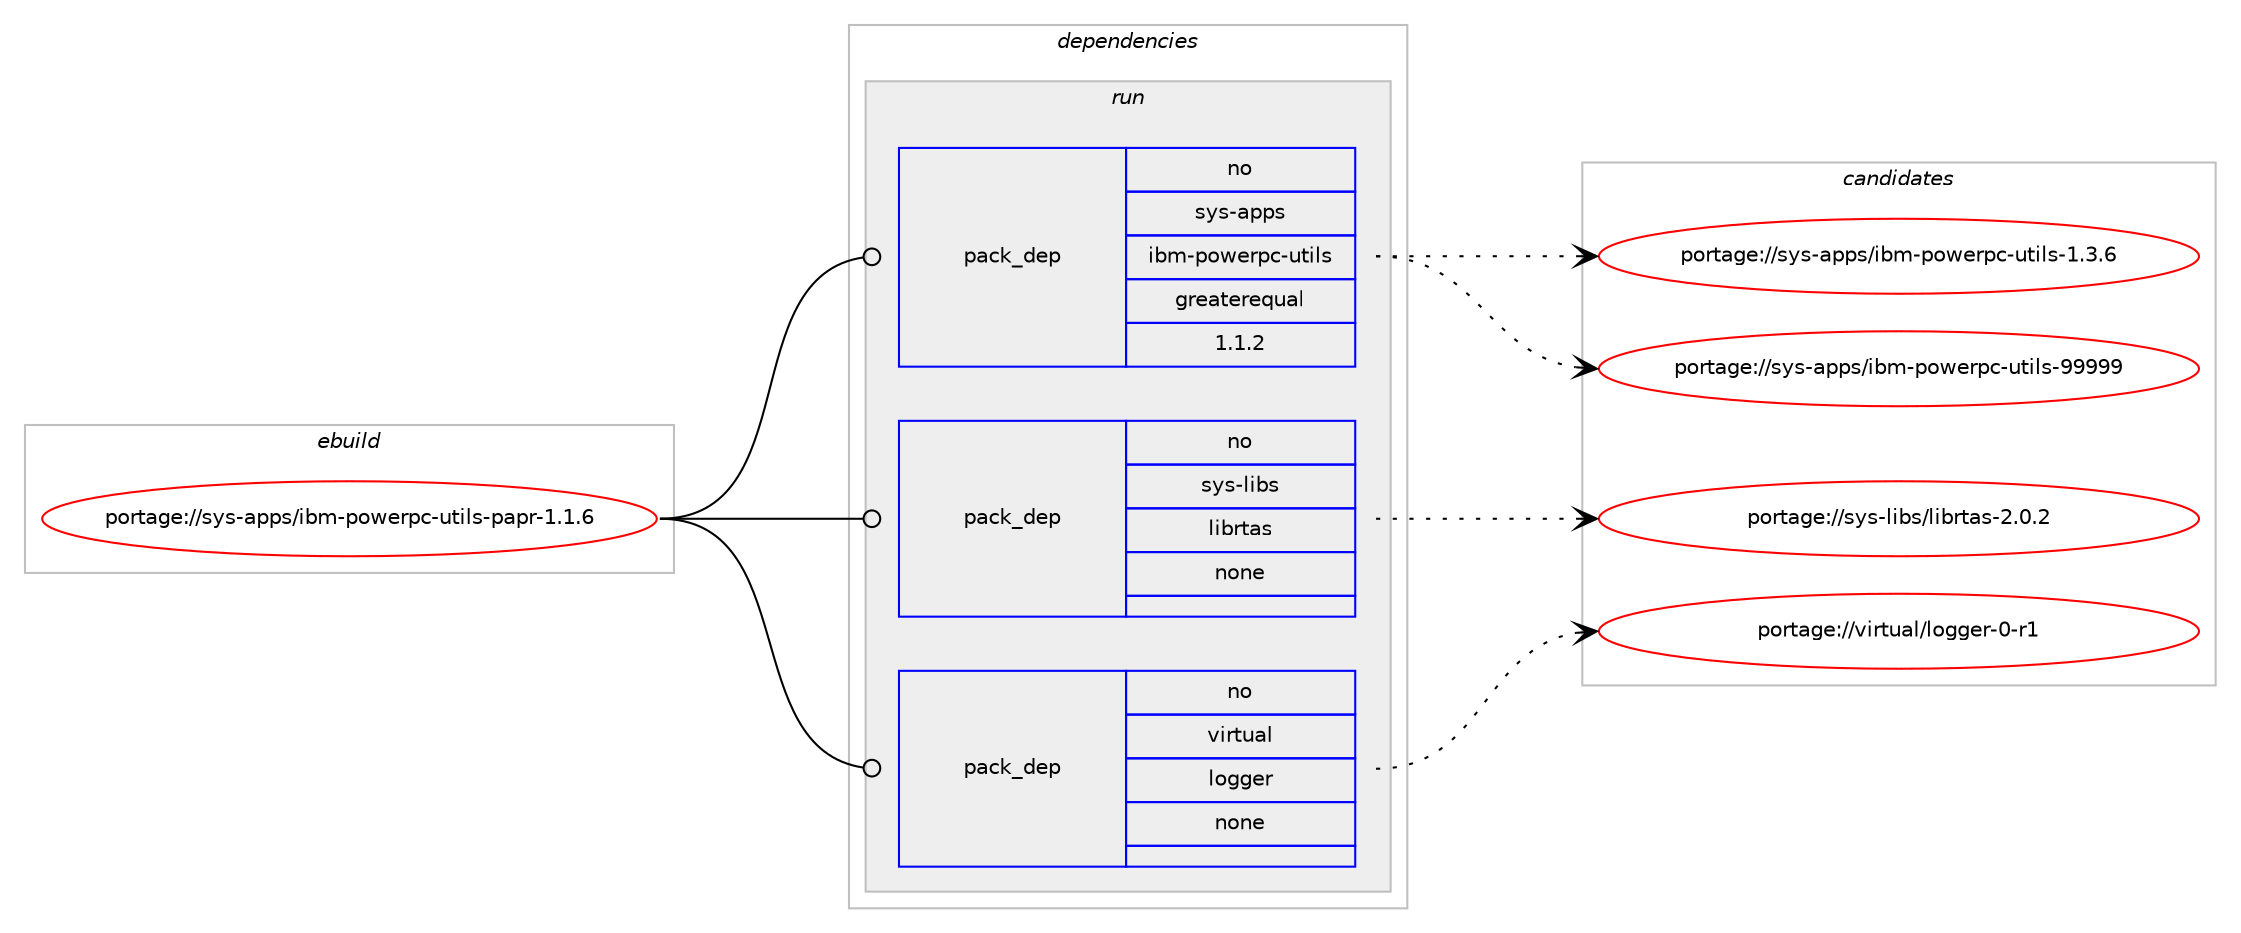 digraph prolog {

# *************
# Graph options
# *************

newrank=true;
concentrate=true;
compound=true;
graph [rankdir=LR,fontname=Helvetica,fontsize=10,ranksep=1.5];#, ranksep=2.5, nodesep=0.2];
edge  [arrowhead=vee];
node  [fontname=Helvetica,fontsize=10];

# **********
# The ebuild
# **********

subgraph cluster_leftcol {
color=gray;
label=<<i>ebuild</i>>;
id [label="portage://sys-apps/ibm-powerpc-utils-papr-1.1.6", color=red, width=4, href="../sys-apps/ibm-powerpc-utils-papr-1.1.6.svg"];
}

# ****************
# The dependencies
# ****************

subgraph cluster_midcol {
color=gray;
label=<<i>dependencies</i>>;
subgraph cluster_compile {
fillcolor="#eeeeee";
style=filled;
label=<<i>compile</i>>;
}
subgraph cluster_compileandrun {
fillcolor="#eeeeee";
style=filled;
label=<<i>compile and run</i>>;
}
subgraph cluster_run {
fillcolor="#eeeeee";
style=filled;
label=<<i>run</i>>;
subgraph pack302428 {
dependency408592 [label=<<TABLE BORDER="0" CELLBORDER="1" CELLSPACING="0" CELLPADDING="4" WIDTH="220"><TR><TD ROWSPAN="6" CELLPADDING="30">pack_dep</TD></TR><TR><TD WIDTH="110">no</TD></TR><TR><TD>sys-apps</TD></TR><TR><TD>ibm-powerpc-utils</TD></TR><TR><TD>greaterequal</TD></TR><TR><TD>1.1.2</TD></TR></TABLE>>, shape=none, color=blue];
}
id:e -> dependency408592:w [weight=20,style="solid",arrowhead="odot"];
subgraph pack302429 {
dependency408593 [label=<<TABLE BORDER="0" CELLBORDER="1" CELLSPACING="0" CELLPADDING="4" WIDTH="220"><TR><TD ROWSPAN="6" CELLPADDING="30">pack_dep</TD></TR><TR><TD WIDTH="110">no</TD></TR><TR><TD>sys-libs</TD></TR><TR><TD>librtas</TD></TR><TR><TD>none</TD></TR><TR><TD></TD></TR></TABLE>>, shape=none, color=blue];
}
id:e -> dependency408593:w [weight=20,style="solid",arrowhead="odot"];
subgraph pack302430 {
dependency408594 [label=<<TABLE BORDER="0" CELLBORDER="1" CELLSPACING="0" CELLPADDING="4" WIDTH="220"><TR><TD ROWSPAN="6" CELLPADDING="30">pack_dep</TD></TR><TR><TD WIDTH="110">no</TD></TR><TR><TD>virtual</TD></TR><TR><TD>logger</TD></TR><TR><TD>none</TD></TR><TR><TD></TD></TR></TABLE>>, shape=none, color=blue];
}
id:e -> dependency408594:w [weight=20,style="solid",arrowhead="odot"];
}
}

# **************
# The candidates
# **************

subgraph cluster_choices {
rank=same;
color=gray;
label=<<i>candidates</i>>;

subgraph choice302428 {
color=black;
nodesep=1;
choiceportage11512111545971121121154710598109451121111191011141129945117116105108115454946514654 [label="portage://sys-apps/ibm-powerpc-utils-1.3.6", color=red, width=4,href="../sys-apps/ibm-powerpc-utils-1.3.6.svg"];
choiceportage11512111545971121121154710598109451121111191011141129945117116105108115455757575757 [label="portage://sys-apps/ibm-powerpc-utils-99999", color=red, width=4,href="../sys-apps/ibm-powerpc-utils-99999.svg"];
dependency408592:e -> choiceportage11512111545971121121154710598109451121111191011141129945117116105108115454946514654:w [style=dotted,weight="100"];
dependency408592:e -> choiceportage11512111545971121121154710598109451121111191011141129945117116105108115455757575757:w [style=dotted,weight="100"];
}
subgraph choice302429 {
color=black;
nodesep=1;
choiceportage1151211154510810598115471081059811411697115455046484650 [label="portage://sys-libs/librtas-2.0.2", color=red, width=4,href="../sys-libs/librtas-2.0.2.svg"];
dependency408593:e -> choiceportage1151211154510810598115471081059811411697115455046484650:w [style=dotted,weight="100"];
}
subgraph choice302430 {
color=black;
nodesep=1;
choiceportage118105114116117971084710811110310310111445484511449 [label="portage://virtual/logger-0-r1", color=red, width=4,href="../virtual/logger-0-r1.svg"];
dependency408594:e -> choiceportage118105114116117971084710811110310310111445484511449:w [style=dotted,weight="100"];
}
}

}
